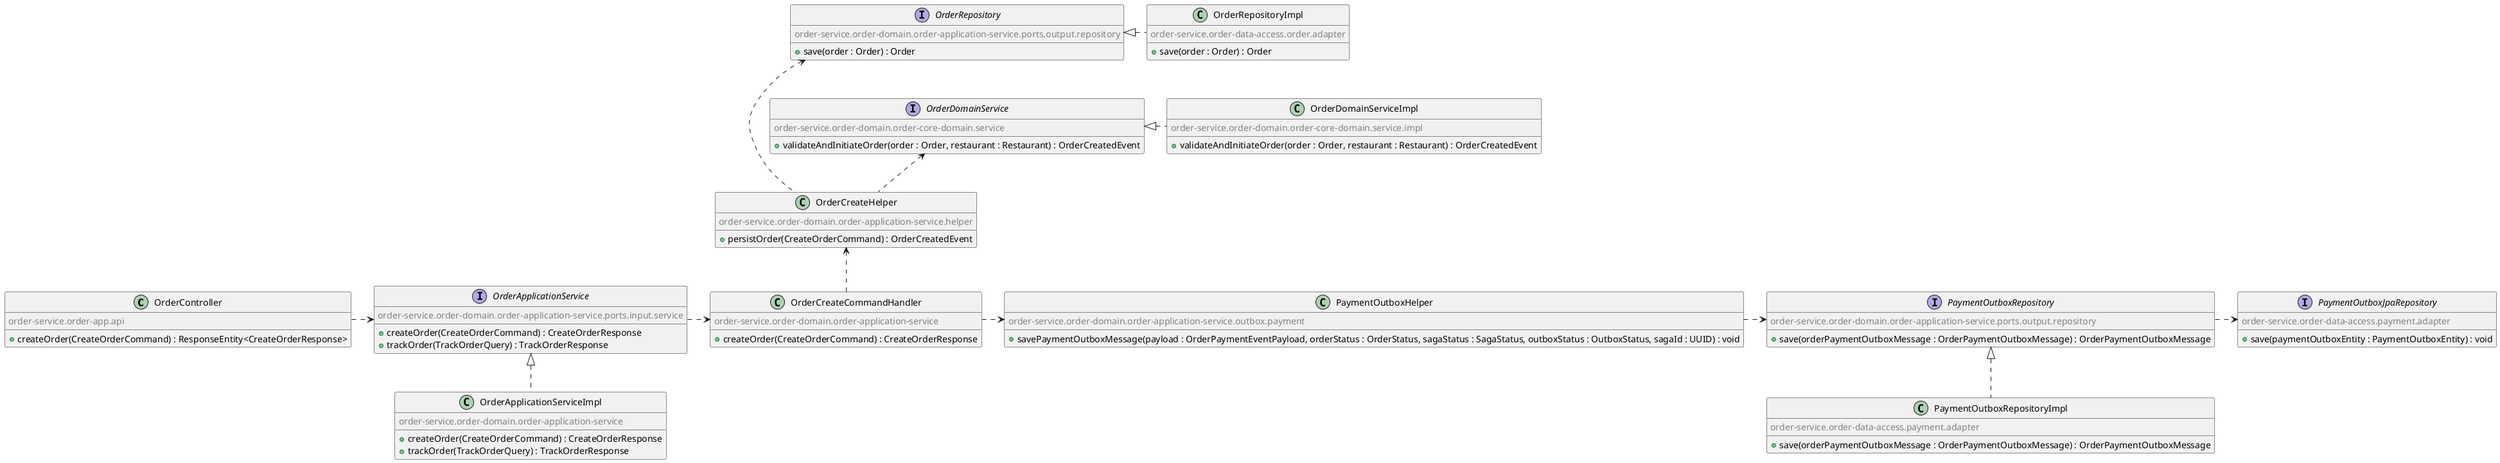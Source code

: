 @startuml
!define COMMENT(x) <color:grey>x</color>
class OrderController {
    COMMENT(order-service.order-app.api)
    +createOrder(CreateOrderCommand) : ResponseEntity<CreateOrderResponse>
}

interface OrderApplicationService {
    COMMENT(order-service.order-domain.order-application-service.ports.input.service)
    +createOrder(CreateOrderCommand) : CreateOrderResponse
    +trackOrder(TrackOrderQuery) : TrackOrderResponse
}
class OrderApplicationServiceImpl implements OrderApplicationService {
    COMMENT(order-service.order-domain.order-application-service)
    +createOrder(CreateOrderCommand) : CreateOrderResponse
    +trackOrder(TrackOrderQuery) : TrackOrderResponse
}

class OrderCreateCommandHandler {
    COMMENT(order-service.order-domain.order-application-service)
    +createOrder(CreateOrderCommand) : CreateOrderResponse
}

class OrderCreateHelper {
    COMMENT(order-service.order-domain.order-application-service.helper)
    +persistOrder(CreateOrderCommand) : OrderCreatedEvent
}
interface OrderDomainService {
    COMMENT(order-service.order-domain.order-core-domain.service)
    + validateAndInitiateOrder(order : Order, restaurant : Restaurant) : OrderCreatedEvent
}
class OrderDomainServiceImpl {
COMMENT(order-service.order-domain.order-core-domain.service.impl)
    + validateAndInitiateOrder(order : Order, restaurant : Restaurant) : OrderCreatedEvent
}
interface OrderRepository {
    COMMENT(order-service.order-domain.order-application-service.ports.output.repository)
    +save(order : Order) : Order
}
class OrderRepositoryImpl{
    COMMENT(order-service.order-data-access.order.adapter)
    +save(order : Order) : Order
}

class PaymentOutboxHelper {
    COMMENT(order-service.order-domain.order-application-service.outbox.payment)
    +savePaymentOutboxMessage(payload : OrderPaymentEventPayload, orderStatus : OrderStatus, sagaStatus : SagaStatus, outboxStatus : OutboxStatus, sagaId : UUID) : void
}

interface PaymentOutboxRepository {
    COMMENT(order-service.order-domain.order-application-service.ports.output.repository)
    +save(orderPaymentOutboxMessage : OrderPaymentOutboxMessage) : OrderPaymentOutboxMessage
}
class PaymentOutboxRepositoryImpl implements PaymentOutboxRepository {
    COMMENT(order-service.order-data-access.payment.adapter)
    +save(orderPaymentOutboxMessage : OrderPaymentOutboxMessage) : OrderPaymentOutboxMessage
}

interface PaymentOutboxJpaRepository {
    COMMENT(order-service.order-data-access.payment.adapter)
    +save(paymentOutboxEntity : PaymentOutboxEntity) : void
}

OrderController .r.> OrderApplicationService
OrderApplicationService .r.> OrderCreateCommandHandler
OrderCreateCommandHandler .r.> PaymentOutboxHelper
PaymentOutboxHelper .r.> PaymentOutboxRepository
PaymentOutboxRepository .r.> PaymentOutboxJpaRepository

OrderDomainService <|.r. OrderDomainServiceImpl
OrderRepository <|.r. OrderRepositoryImpl

OrderCreateCommandHandler .u.> OrderCreateHelper
OrderCreateHelper .u.> OrderDomainService
OrderCreateHelper .u.> OrderRepository
OrderDomainService .u[hidden]. OrderRepository
OrderDomainService .u[hidden]. OrderRepositoryImpl
OrderDomainServiceImpl .u[hidden]. OrderRepository
OrderDomainServiceImpl .u[hidden]. OrderRepositoryImpl


@enduml